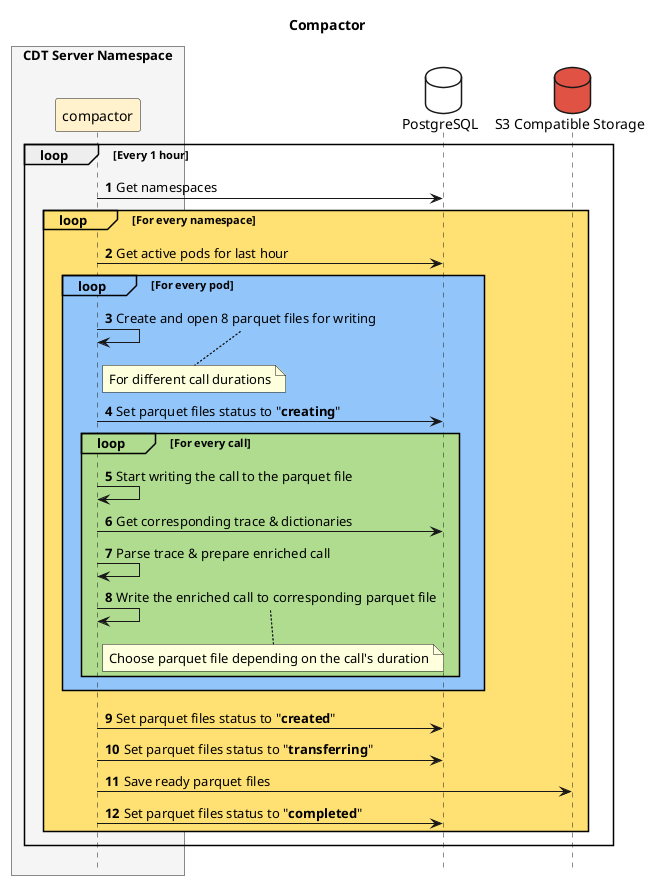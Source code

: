 @startuml compactor

'TODO: Add parquet file status changes in the DB to the diagram

!pragma teoz true
autonumber
hide footbox

title Compactor

box "CDT Server Namespace" #F5F5F5
    participant "compactor" as compactor #FFF2CC
end box

database "PostgreSQL" as postgreSQL #white
database "S3 Compatible Storage" as s3 #E05243

loop Every 1 hour
    compactor -> postgreSQL: Get namespaces
    loop#FFE072 #FFE072 For every namespace
        compactor -> postgreSQL: Get active pods for last hour
        loop#92C5F9 #92C5F9 For every pod
            compactor -> compactor: Create and open 8 parquet files for writing
            note bottom
                For different call durations
            end note

            compactor -> postgreSQL: Set parquet files status to "**creating**"

            loop#AFDC8F #AFDC8F For every call
                compactor -> compactor: Start writing the call to the parquet file

                compactor -> postgreSQL: Get corresponding trace & dictionaries
                compactor -> compactor: Parse trace & prepare enriched call
                compactor -> compactor: Write the enriched call to corresponding parquet file
                note bottom
                    Choose parquet file depending on the call's duration
                end note
            end

        end

        compactor -> postgreSQL: Set parquet files status to "**created**"

        compactor -> postgreSQL: Set parquet files status to "**transferring**"
        compactor -> s3: Save ready parquet files
        compactor -> postgreSQL: Set parquet files status to "**completed**"
    end
end

@enduml